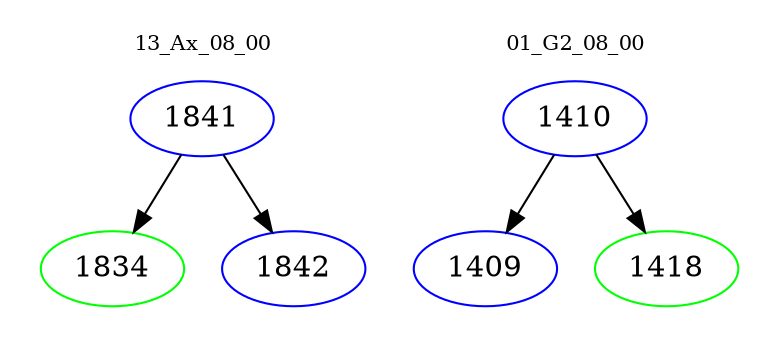 digraph{
subgraph cluster_0 {
color = white
label = "13_Ax_08_00";
fontsize=10;
T0_1841 [label="1841", color="blue"]
T0_1841 -> T0_1834 [color="black"]
T0_1834 [label="1834", color="green"]
T0_1841 -> T0_1842 [color="black"]
T0_1842 [label="1842", color="blue"]
}
subgraph cluster_1 {
color = white
label = "01_G2_08_00";
fontsize=10;
T1_1410 [label="1410", color="blue"]
T1_1410 -> T1_1409 [color="black"]
T1_1409 [label="1409", color="blue"]
T1_1410 -> T1_1418 [color="black"]
T1_1418 [label="1418", color="green"]
}
}
